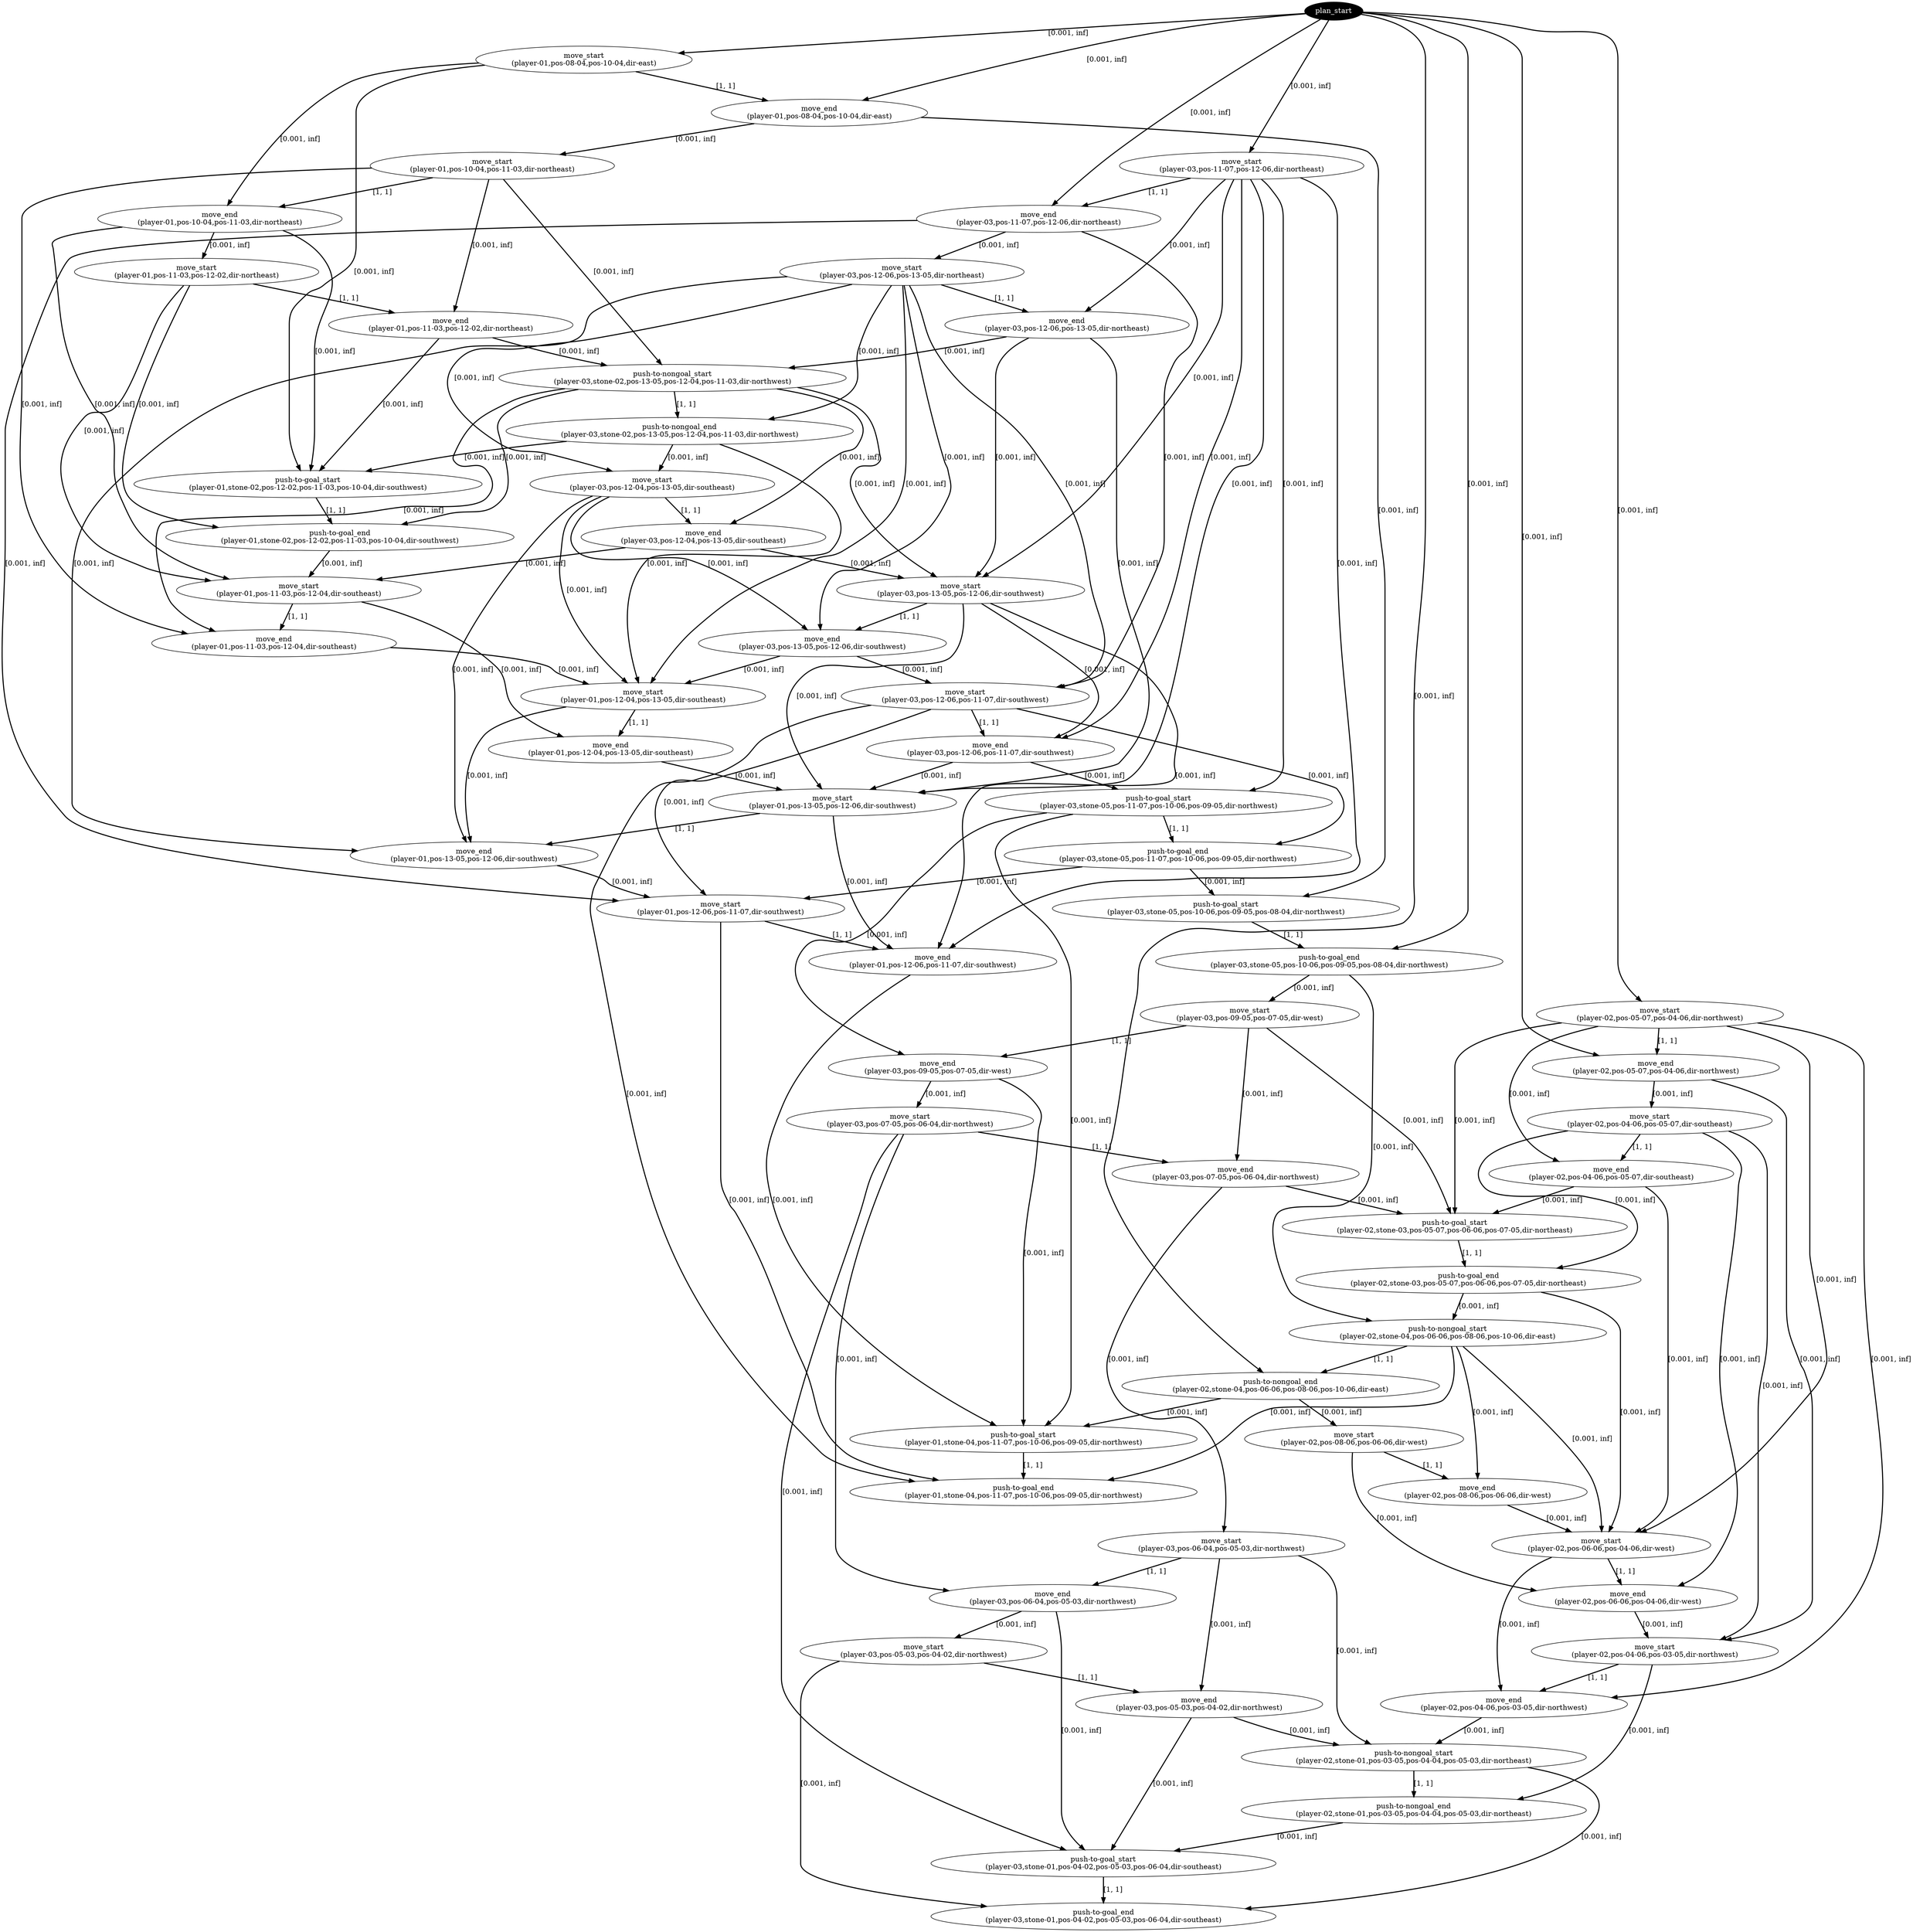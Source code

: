 digraph plan {
0[ label="plan_start",style=filled,fillcolor=black,fontcolor=white];
1[ label="move_start
(player-01,pos-08-04,pos-10-04,dir-east)"];
2[ label="move_end
(player-01,pos-08-04,pos-10-04,dir-east)"];
3[ label="move_start
(player-03,pos-11-07,pos-12-06,dir-northeast)"];
4[ label="move_end
(player-03,pos-11-07,pos-12-06,dir-northeast)"];
5[ label="move_start
(player-02,pos-05-07,pos-04-06,dir-northwest)"];
6[ label="move_end
(player-02,pos-05-07,pos-04-06,dir-northwest)"];
7[ label="move_start
(player-01,pos-10-04,pos-11-03,dir-northeast)"];
8[ label="move_end
(player-01,pos-10-04,pos-11-03,dir-northeast)"];
9[ label="move_start
(player-03,pos-12-06,pos-13-05,dir-northeast)"];
10[ label="move_end
(player-03,pos-12-06,pos-13-05,dir-northeast)"];
11[ label="move_start
(player-02,pos-04-06,pos-05-07,dir-southeast)"];
12[ label="move_end
(player-02,pos-04-06,pos-05-07,dir-southeast)"];
13[ label="move_start
(player-01,pos-11-03,pos-12-02,dir-northeast)"];
14[ label="move_end
(player-01,pos-11-03,pos-12-02,dir-northeast)"];
15[ label="push-to-nongoal_start
(player-03,stone-02,pos-13-05,pos-12-04,pos-11-03,dir-northwest)"];
16[ label="push-to-nongoal_end
(player-03,stone-02,pos-13-05,pos-12-04,pos-11-03,dir-northwest)"];
17[ label="push-to-goal_start
(player-01,stone-02,pos-12-02,pos-11-03,pos-10-04,dir-southwest)"];
18[ label="push-to-goal_end
(player-01,stone-02,pos-12-02,pos-11-03,pos-10-04,dir-southwest)"];
19[ label="move_start
(player-03,pos-12-04,pos-13-05,dir-southeast)"];
20[ label="move_end
(player-03,pos-12-04,pos-13-05,dir-southeast)"];
21[ label="move_start
(player-03,pos-13-05,pos-12-06,dir-southwest)"];
22[ label="move_end
(player-03,pos-13-05,pos-12-06,dir-southwest)"];
23[ label="move_start
(player-01,pos-11-03,pos-12-04,dir-southeast)"];
24[ label="move_end
(player-01,pos-11-03,pos-12-04,dir-southeast)"];
25[ label="move_start
(player-03,pos-12-06,pos-11-07,dir-southwest)"];
26[ label="move_end
(player-03,pos-12-06,pos-11-07,dir-southwest)"];
27[ label="move_start
(player-01,pos-12-04,pos-13-05,dir-southeast)"];
28[ label="move_end
(player-01,pos-12-04,pos-13-05,dir-southeast)"];
29[ label="push-to-goal_start
(player-03,stone-05,pos-11-07,pos-10-06,pos-09-05,dir-northwest)"];
30[ label="push-to-goal_end
(player-03,stone-05,pos-11-07,pos-10-06,pos-09-05,dir-northwest)"];
31[ label="move_start
(player-01,pos-13-05,pos-12-06,dir-southwest)"];
32[ label="move_end
(player-01,pos-13-05,pos-12-06,dir-southwest)"];
33[ label="move_start
(player-01,pos-12-06,pos-11-07,dir-southwest)"];
34[ label="move_end
(player-01,pos-12-06,pos-11-07,dir-southwest)"];
35[ label="push-to-goal_start
(player-03,stone-05,pos-10-06,pos-09-05,pos-08-04,dir-northwest)"];
36[ label="push-to-goal_end
(player-03,stone-05,pos-10-06,pos-09-05,pos-08-04,dir-northwest)"];
37[ label="move_start
(player-03,pos-09-05,pos-07-05,dir-west)"];
38[ label="move_end
(player-03,pos-09-05,pos-07-05,dir-west)"];
39[ label="move_start
(player-03,pos-07-05,pos-06-04,dir-northwest)"];
40[ label="move_end
(player-03,pos-07-05,pos-06-04,dir-northwest)"];
41[ label="move_start
(player-03,pos-06-04,pos-05-03,dir-northwest)"];
42[ label="move_end
(player-03,pos-06-04,pos-05-03,dir-northwest)"];
43[ label="push-to-goal_start
(player-02,stone-03,pos-05-07,pos-06-06,pos-07-05,dir-northeast)"];
44[ label="push-to-goal_end
(player-02,stone-03,pos-05-07,pos-06-06,pos-07-05,dir-northeast)"];
45[ label="move_start
(player-03,pos-05-03,pos-04-02,dir-northwest)"];
46[ label="move_end
(player-03,pos-05-03,pos-04-02,dir-northwest)"];
47[ label="push-to-nongoal_start
(player-02,stone-04,pos-06-06,pos-08-06,pos-10-06,dir-east)"];
48[ label="push-to-nongoal_end
(player-02,stone-04,pos-06-06,pos-08-06,pos-10-06,dir-east)"];
49[ label="push-to-goal_start
(player-01,stone-04,pos-11-07,pos-10-06,pos-09-05,dir-northwest)"];
50[ label="push-to-goal_end
(player-01,stone-04,pos-11-07,pos-10-06,pos-09-05,dir-northwest)"];
51[ label="move_start
(player-02,pos-08-06,pos-06-06,dir-west)"];
52[ label="move_end
(player-02,pos-08-06,pos-06-06,dir-west)"];
53[ label="move_start
(player-02,pos-06-06,pos-04-06,dir-west)"];
54[ label="move_end
(player-02,pos-06-06,pos-04-06,dir-west)"];
55[ label="move_start
(player-02,pos-04-06,pos-03-05,dir-northwest)"];
56[ label="move_end
(player-02,pos-04-06,pos-03-05,dir-northwest)"];
57[ label="push-to-nongoal_start
(player-02,stone-01,pos-03-05,pos-04-04,pos-05-03,dir-northeast)"];
58[ label="push-to-nongoal_end
(player-02,stone-01,pos-03-05,pos-04-04,pos-05-03,dir-northeast)"];
59[ label="push-to-goal_start
(player-03,stone-01,pos-04-02,pos-05-03,pos-06-04,dir-southeast)"];
60[ label="push-to-goal_end
(player-03,stone-01,pos-04-02,pos-05-03,pos-06-04,dir-southeast)"];
"0" -> "1" [ label="[0.001, inf]" , penwidth=2, color="black"]
"0" -> "3" [ label="[0.001, inf]" , penwidth=2, color="black"]
"0" -> "5" [ label="[0.001, inf]" , penwidth=2, color="black"]
"1" -> "2" [ label="[1, 1]" , penwidth=2, color="black"]
"0" -> "2" [ label="[0.001, inf]" , penwidth=2, color="black"]
"3" -> "4" [ label="[1, 1]" , penwidth=2, color="black"]
"0" -> "4" [ label="[0.001, inf]" , penwidth=2, color="black"]
"5" -> "6" [ label="[1, 1]" , penwidth=2, color="black"]
"0" -> "6" [ label="[0.001, inf]" , penwidth=2, color="black"]
"2" -> "7" [ label="[0.001, inf]" , penwidth=2, color="black"]
"4" -> "9" [ label="[0.001, inf]" , penwidth=2, color="black"]
"6" -> "11" [ label="[0.001, inf]" , penwidth=2, color="black"]
"7" -> "8" [ label="[1, 1]" , penwidth=2, color="black"]
"1" -> "8" [ label="[0.001, inf]" , penwidth=2, color="black"]
"9" -> "10" [ label="[1, 1]" , penwidth=2, color="black"]
"3" -> "10" [ label="[0.001, inf]" , penwidth=2, color="black"]
"11" -> "12" [ label="[1, 1]" , penwidth=2, color="black"]
"5" -> "12" [ label="[0.001, inf]" , penwidth=2, color="black"]
"8" -> "13" [ label="[0.001, inf]" , penwidth=2, color="black"]
"13" -> "14" [ label="[1, 1]" , penwidth=2, color="black"]
"7" -> "14" [ label="[0.001, inf]" , penwidth=2, color="black"]
"10" -> "15" [ label="[0.001, inf]" , penwidth=2, color="black"]
"14" -> "15" [ label="[0.001, inf]" , penwidth=2, color="black"]
"7" -> "15" [ label="[0.001, inf]" , penwidth=2, color="black"]
"15" -> "16" [ label="[1, 1]" , penwidth=2, color="black"]
"9" -> "16" [ label="[0.001, inf]" , penwidth=2, color="black"]
"14" -> "17" [ label="[0.001, inf]" , penwidth=2, color="black"]
"16" -> "17" [ label="[0.001, inf]" , penwidth=2, color="black"]
"8" -> "17" [ label="[0.001, inf]" , penwidth=2, color="black"]
"1" -> "17" [ label="[0.001, inf]" , penwidth=2, color="black"]
"16" -> "19" [ label="[0.001, inf]" , penwidth=2, color="black"]
"9" -> "19" [ label="[0.001, inf]" , penwidth=2, color="black"]
"17" -> "18" [ label="[1, 1]" , penwidth=2, color="black"]
"15" -> "18" [ label="[0.001, inf]" , penwidth=2, color="black"]
"13" -> "18" [ label="[0.001, inf]" , penwidth=2, color="black"]
"19" -> "20" [ label="[1, 1]" , penwidth=2, color="black"]
"15" -> "20" [ label="[0.001, inf]" , penwidth=2, color="black"]
"20" -> "21" [ label="[0.001, inf]" , penwidth=2, color="black"]
"10" -> "21" [ label="[0.001, inf]" , penwidth=2, color="black"]
"15" -> "21" [ label="[0.001, inf]" , penwidth=2, color="black"]
"3" -> "21" [ label="[0.001, inf]" , penwidth=2, color="black"]
"18" -> "23" [ label="[0.001, inf]" , penwidth=2, color="black"]
"20" -> "23" [ label="[0.001, inf]" , penwidth=2, color="black"]
"13" -> "23" [ label="[0.001, inf]" , penwidth=2, color="black"]
"8" -> "23" [ label="[0.001, inf]" , penwidth=2, color="black"]
"21" -> "22" [ label="[1, 1]" , penwidth=2, color="black"]
"19" -> "22" [ label="[0.001, inf]" , penwidth=2, color="black"]
"9" -> "22" [ label="[0.001, inf]" , penwidth=2, color="black"]
"23" -> "24" [ label="[1, 1]" , penwidth=2, color="black"]
"15" -> "24" [ label="[0.001, inf]" , penwidth=2, color="black"]
"7" -> "24" [ label="[0.001, inf]" , penwidth=2, color="black"]
"22" -> "25" [ label="[0.001, inf]" , penwidth=2, color="black"]
"4" -> "25" [ label="[0.001, inf]" , penwidth=2, color="black"]
"9" -> "25" [ label="[0.001, inf]" , penwidth=2, color="black"]
"24" -> "27" [ label="[0.001, inf]" , penwidth=2, color="black"]
"22" -> "27" [ label="[0.001, inf]" , penwidth=2, color="black"]
"19" -> "27" [ label="[0.001, inf]" , penwidth=2, color="black"]
"16" -> "27" [ label="[0.001, inf]" , penwidth=2, color="black"]
"9" -> "27" [ label="[0.001, inf]" , penwidth=2, color="black"]
"25" -> "26" [ label="[1, 1]" , penwidth=2, color="black"]
"21" -> "26" [ label="[0.001, inf]" , penwidth=2, color="black"]
"3" -> "26" [ label="[0.001, inf]" , penwidth=2, color="black"]
"27" -> "28" [ label="[1, 1]" , penwidth=2, color="black"]
"23" -> "28" [ label="[0.001, inf]" , penwidth=2, color="black"]
"26" -> "29" [ label="[0.001, inf]" , penwidth=2, color="black"]
"3" -> "29" [ label="[0.001, inf]" , penwidth=2, color="black"]
"28" -> "31" [ label="[0.001, inf]" , penwidth=2, color="black"]
"26" -> "31" [ label="[0.001, inf]" , penwidth=2, color="black"]
"21" -> "31" [ label="[0.001, inf]" , penwidth=2, color="black"]
"10" -> "31" [ label="[0.001, inf]" , penwidth=2, color="black"]
"3" -> "31" [ label="[0.001, inf]" , penwidth=2, color="black"]
"29" -> "30" [ label="[1, 1]" , penwidth=2, color="black"]
"25" -> "30" [ label="[0.001, inf]" , penwidth=2, color="black"]
"31" -> "32" [ label="[1, 1]" , penwidth=2, color="black"]
"27" -> "32" [ label="[0.001, inf]" , penwidth=2, color="black"]
"19" -> "32" [ label="[0.001, inf]" , penwidth=2, color="black"]
"9" -> "32" [ label="[0.001, inf]" , penwidth=2, color="black"]
"32" -> "33" [ label="[0.001, inf]" , penwidth=2, color="black"]
"30" -> "33" [ label="[0.001, inf]" , penwidth=2, color="black"]
"25" -> "33" [ label="[0.001, inf]" , penwidth=2, color="black"]
"4" -> "33" [ label="[0.001, inf]" , penwidth=2, color="black"]
"30" -> "35" [ label="[0.001, inf]" , penwidth=2, color="black"]
"2" -> "35" [ label="[0.001, inf]" , penwidth=2, color="black"]
"33" -> "34" [ label="[1, 1]" , penwidth=2, color="black"]
"31" -> "34" [ label="[0.001, inf]" , penwidth=2, color="black"]
"21" -> "34" [ label="[0.001, inf]" , penwidth=2, color="black"]
"3" -> "34" [ label="[0.001, inf]" , penwidth=2, color="black"]
"35" -> "36" [ label="[1, 1]" , penwidth=2, color="black"]
"0" -> "36" [ label="[0.001, inf]" , penwidth=2, color="black"]
"36" -> "37" [ label="[0.001, inf]" , penwidth=2, color="black"]
"37" -> "38" [ label="[1, 1]" , penwidth=2, color="black"]
"29" -> "38" [ label="[0.001, inf]" , penwidth=2, color="black"]
"38" -> "39" [ label="[0.001, inf]" , penwidth=2, color="black"]
"39" -> "40" [ label="[1, 1]" , penwidth=2, color="black"]
"37" -> "40" [ label="[0.001, inf]" , penwidth=2, color="black"]
"40" -> "41" [ label="[0.001, inf]" , penwidth=2, color="black"]
"12" -> "43" [ label="[0.001, inf]" , penwidth=2, color="black"]
"40" -> "43" [ label="[0.001, inf]" , penwidth=2, color="black"]
"37" -> "43" [ label="[0.001, inf]" , penwidth=2, color="black"]
"5" -> "43" [ label="[0.001, inf]" , penwidth=2, color="black"]
"41" -> "42" [ label="[1, 1]" , penwidth=2, color="black"]
"39" -> "42" [ label="[0.001, inf]" , penwidth=2, color="black"]
"43" -> "44" [ label="[1, 1]" , penwidth=2, color="black"]
"11" -> "44" [ label="[0.001, inf]" , penwidth=2, color="black"]
"42" -> "45" [ label="[0.001, inf]" , penwidth=2, color="black"]
"44" -> "47" [ label="[0.001, inf]" , penwidth=2, color="black"]
"36" -> "47" [ label="[0.001, inf]" , penwidth=2, color="black"]
"45" -> "46" [ label="[1, 1]" , penwidth=2, color="black"]
"41" -> "46" [ label="[0.001, inf]" , penwidth=2, color="black"]
"47" -> "48" [ label="[1, 1]" , penwidth=2, color="black"]
"0" -> "48" [ label="[0.001, inf]" , penwidth=2, color="black"]
"34" -> "49" [ label="[0.001, inf]" , penwidth=2, color="black"]
"48" -> "49" [ label="[0.001, inf]" , penwidth=2, color="black"]
"38" -> "49" [ label="[0.001, inf]" , penwidth=2, color="black"]
"29" -> "49" [ label="[0.001, inf]" , penwidth=2, color="black"]
"48" -> "51" [ label="[0.001, inf]" , penwidth=2, color="black"]
"49" -> "50" [ label="[1, 1]" , penwidth=2, color="black"]
"47" -> "50" [ label="[0.001, inf]" , penwidth=2, color="black"]
"33" -> "50" [ label="[0.001, inf]" , penwidth=2, color="black"]
"25" -> "50" [ label="[0.001, inf]" , penwidth=2, color="black"]
"51" -> "52" [ label="[1, 1]" , penwidth=2, color="black"]
"47" -> "52" [ label="[0.001, inf]" , penwidth=2, color="black"]
"52" -> "53" [ label="[0.001, inf]" , penwidth=2, color="black"]
"12" -> "53" [ label="[0.001, inf]" , penwidth=2, color="black"]
"47" -> "53" [ label="[0.001, inf]" , penwidth=2, color="black"]
"44" -> "53" [ label="[0.001, inf]" , penwidth=2, color="black"]
"5" -> "53" [ label="[0.001, inf]" , penwidth=2, color="black"]
"53" -> "54" [ label="[1, 1]" , penwidth=2, color="black"]
"51" -> "54" [ label="[0.001, inf]" , penwidth=2, color="black"]
"11" -> "54" [ label="[0.001, inf]" , penwidth=2, color="black"]
"54" -> "55" [ label="[0.001, inf]" , penwidth=2, color="black"]
"11" -> "55" [ label="[0.001, inf]" , penwidth=2, color="black"]
"6" -> "55" [ label="[0.001, inf]" , penwidth=2, color="black"]
"55" -> "56" [ label="[1, 1]" , penwidth=2, color="black"]
"53" -> "56" [ label="[0.001, inf]" , penwidth=2, color="black"]
"5" -> "56" [ label="[0.001, inf]" , penwidth=2, color="black"]
"56" -> "57" [ label="[0.001, inf]" , penwidth=2, color="black"]
"46" -> "57" [ label="[0.001, inf]" , penwidth=2, color="black"]
"41" -> "57" [ label="[0.001, inf]" , penwidth=2, color="black"]
"57" -> "58" [ label="[1, 1]" , penwidth=2, color="black"]
"55" -> "58" [ label="[0.001, inf]" , penwidth=2, color="black"]
"46" -> "59" [ label="[0.001, inf]" , penwidth=2, color="black"]
"58" -> "59" [ label="[0.001, inf]" , penwidth=2, color="black"]
"42" -> "59" [ label="[0.001, inf]" , penwidth=2, color="black"]
"39" -> "59" [ label="[0.001, inf]" , penwidth=2, color="black"]
"59" -> "60" [ label="[1, 1]" , penwidth=2, color="black"]
"57" -> "60" [ label="[0.001, inf]" , penwidth=2, color="black"]
"45" -> "60" [ label="[0.001, inf]" , penwidth=2, color="black"]
}

